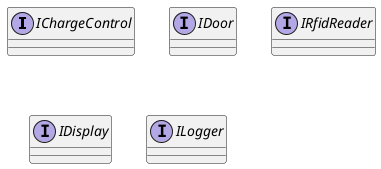@startuml
'https://plantuml.com/class-diagram

interface IChargeControl {}
interface IDoor
interface IRfidReader
interface IDisplay
interface ILogger

@enduml